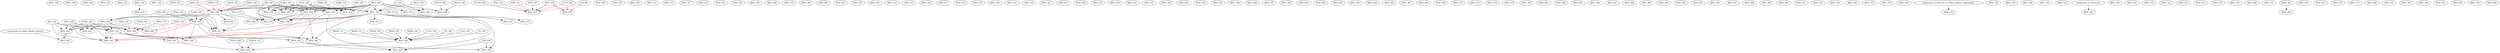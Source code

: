 digraph G {
    BIOL_100;
    BIOL_106;
    BIOL_108;
    BIOL_110;
    BIOL_114;
    BIOL_118;
    edge [color=black];
    BIOL_118 -> BIOL_119;
    BIOL_120;
    BIOL_180;
    edge [color=black];
    BIOL_180 -> BIOL_200;
    B_BIO_180 -> BIOL_200;
    BIO_180 -> BIOL_200;
    TESC_120 -> BIOL_200;
    edge [color=red];
    CHEM_152 -> BIOL_200;
    CHEM_155 -> BIOL_200;
    CHEM_220 -> BIOL_200;
    CHEM_223 -> BIOL_200;
    CHEM_237 -> BIOL_200;
    edge [color=black];
    BIOL_200 -> BIOL_220;
    B_BIO_200 -> BIOL_220;
    BIO_200 -> BIOL_220;
    TESC_130 -> BIOL_220;
    BIOL_250;
    BIOL_280;
    BIOL_293;
    edge [color=black];
    MATH_111 -> BIOL_300;
    MATH_112 -> BIOL_300;
    MATH_120 -> BIOL_300;
    MATH_124 -> BIOL_300;
    MATH_144 -> BIOL_300;
    Q_SCI_190 -> BIOL_300;
    SCI_190 -> BIOL_300;
    Q_SCI_291 -> BIOL_300;
    SCI_291 -> BIOL_300;
    BIOL_302;
    edge [color=black];
    BIOL_180 -> BIOL_305;
    B_BIO_180 -> BIOL_305;
    BIO_180 -> BIOL_305;
    TESC_120 -> BIOL_305;
    BIOL_311;
    BIOL_315;
    BIOL_317;
    BIOL_325;
    BIOL_331;
    edge [color=black];
    BIOL_200 -> BIOL_340;
    edge [color=black];
    BIOL_220 -> BIOL_350;
    B_BIO_220 -> BIOL_350;
    BIO_220 -> BIOL_350;
    TESC_140 -> BIOL_350;
    edge [color=black];
    BIOL_180 -> BIOL_354;
    B_BIO_180 -> BIOL_354;
    BIO_180 -> BIOL_354;
    TESC_120 -> BIOL_354;
    BIO_A_201 -> BIOL_354;
    A_201 -> BIOL_354;
    edge [color=black];
    BIOL_200 -> BIOL_355;
    B_BIO_200 -> BIOL_355;
    BIO_200 -> BIOL_355;
    TESC_130 -> BIOL_355;
    edge [color=black];
    BIOL_180 -> BIOL_356;
    B_BIO_180 -> BIOL_356;
    BIO_180 -> BIOL_356;
    TESC_120 -> BIOL_356;
    BIOL_360;
    BIOL_380;
    edge [color=black];
    BIO_A_201 -> BIOL_385;
    A_201 -> BIOL_385;
    BIOL_180 -> BIOL_385;
    BIOL_394;
    edge [color=black];
    BIOL_350 -> BIOL_396;
    BIOL_354 -> BIOL_396;
    BIOL_355 -> BIOL_396;
    BIOL_356 -> BIOL_396;
    BIOL_399;
    BIOL_400;
    BIOL_401;
    BIOL_402;
    BIOL_403;
    edge [color=black];
    BIOL_220 -> BIOL_404;
    B_BIO_220 -> BIOL_404;
    BIO_220 -> BIOL_404;
    TESC_140 -> BIOL_404;
    edge [color=red];
    CHEM_224 -> BIOL_404;
    CHEM_239 -> BIOL_404;
    edge [color=blue];
    PHYS_115 -> BIOL_404;
    PHYS_122 -> BIOL_404;
    BIOL_405;
    edge [color=black];
    PSYCH_202 -> BIOL_408;
    PSYCH_333 -> BIOL_408;
    BIOL_300 -> BIOL_408;
    BIOL_461 -> BIOL_408;
    edge [color=black];
    BIOL_200 -> BIOL_411;
    B_BIO_200 -> BIOL_411;
    BIO_200 -> BIOL_411;
    TESC_130 -> BIOL_411;
    BIOL_354 -> BIOL_411;
    BIOL_355 -> BIOL_411;
    BIOL_413;
    edge [color=black];
    BIOL_354 -> BIOL_414;
    BIOL_415;
    BIOL_416;
    BIOL_417;
    BIOL_418;
    BIOL_419;
    BIOL_420;
    BIOL_421;
    BIOL_422;
    BIOL_423;
    edge [color=black];
    BIOL_180 -> BIOL_424;
    B_BIO_180 -> BIOL_424;
    BIO_180 -> BIOL_424;
    TESC_120 -> BIOL_424;
    ESRM_201 -> BIOL_424;
    ESRM_162 -> BIOL_424;
    FISH_162 -> BIOL_424;
    edge [color=black];
    BIOL_220 -> BIOL_425;
    B_BIO_220 -> BIOL_425;
    BIO_220 -> BIOL_425;
    TESC_140 -> BIOL_425;
    BIOL_427;
    BIOL_428;
    edge [color=black];
    BIOL_445 -> BIOL_430;
    edge [color=red];
    permission_of_Friday_Harbor_director -> BIOL_430;
    BIOL_432;
    edge [color=black];
    BIOL_356 -> BIOL_433;
    BIOL_472 -> BIOL_433;
    BIOL_180 -> BIOL_433;
    B_BIO_180 -> BIOL_433;
    BIO_180 -> BIOL_433;
    TESC_120 -> BIOL_433;
    BIOL_434;
    BIOL_435;
    BIOL_437;
    BIOL_438;
    BIOL_440;
    edge [color=black];
    BIOL_220 -> BIOL_441;
    B_BIO_220 -> BIOL_441;
    BIO_220 -> BIOL_441;
    TESC_140 -> BIOL_441;
    edge [color=red];
    BIOL_350 -> BIOL_441;
    BIOL_354 -> BIOL_441;
    BIOL_355 -> BIOL_441;
    BIOL_356 -> BIOL_441;
    BIOL_442;
    edge [color=black];
    BIOL_354 -> BIOL_443;
    BIOL_453 -> BIOL_443;
    ESS_100 -> BIOL_443;
    BIOL_444;
    edge [color=black];
    BIOL_220 -> BIOL_445;
    B_BIO_220 -> BIOL_445;
    BIO_220 -> BIOL_445;
    TESC_140 -> BIOL_445;
    edge [color=red];
    BIOL_430 -> BIOL_445;
    edge [color=black];
    BIOL_220 -> BIOL_446;
    edge [color=red];
    BIOL_355 -> BIOL_446;
    edge [color=black];
    BIOL_354 -> BIOL_447;
    ESS_213 -> BIOL_447;
    BIOL_448;
    BIOL_449;
    edge [color=black];
    BIOL_354 -> BIOL_450;
    BIOL_452 -> BIOL_450;
    BIOL_453 -> BIOL_450;
    ESS_100 -> BIOL_450;
    BIOL_451;
    edge [color=black];
    BIOL_180 -> BIOL_452;
    B_BIO_180 -> BIOL_452;
    BIO_180 -> BIOL_452;
    TESC_120 -> BIOL_452;
    edge [color=black];
    BIOL_350 -> BIOL_453;
    BIOL_452 -> BIOL_453;
    BIOL_454;
    BIOL_457;
    edge [color=black];
    PSYCH_200 -> BIOL_458;
    PSYCH_300 -> BIOL_458;
    BIOL_180 -> BIOL_458;
    edge [color=black];
    BIOL_350 -> BIOL_459;
    BIOL_355 -> BIOL_459;
    BIOL_460;
    edge [color=black];
    BIOL_350 -> BIOL_461;
    edge [color=red];
    PHYS_115 -> BIOL_461;
    PHYS_122 -> BIOL_461;
    BIOL_462;
    BIOL_463;
    BIOL_465;
    BIOL_466;
    BIOL_467;
    BIOL_468;
    BIOL_469;
    BIOL_470;
    BIOL_471;
    BIOL_472;
    edge [color=black];
    BIOL_180 -> BIOL_473;
    edge [color=black];
    BIOL_473 -> BIOL_474;
    BIOL_475;
    BIOL_476;
    edge [color=black];
    FISH_250 -> BIOL_477;
    OCEAN_250 -> BIOL_477;
    BIOL_250 -> BIOL_477;
    edge [color=red];
    Q_SCI_381 -> BIOL_477;
    SCI_381 -> BIOL_477;
    STAT_220 -> BIOL_477;
    STAT_311 -> BIOL_477;
    BIOL_478;
    edge [color=black];
    BIOL_250 -> BIOL_479;
    edge [color=red];
    Q_SCI_381 -> BIOL_479;
    SCI_381 -> BIOL_479;
    edge [color=black];
    BIOL_356 -> BIOL_480;
    BIOL_180 -> BIOL_480;
    B_BIO_180 -> BIOL_480;
    BIO_180 -> BIOL_480;
    TESC_120 -> BIOL_480;
    edge [color=black];
    BIOL_180 -> BIOL_481;
    B_BIO_180 -> BIOL_481;
    BIO_180 -> BIOL_481;
    TESC_120 -> BIOL_481;
    edge [color=black];
    BIOL_481 -> BIOL_482;
    BIOL_483;
    BIOL_484;
    BIOL_485;
    BIOL_486;
    BIOL_487;
    BIOL_488;
    BIOL_489;
    BIOL_490;
    BIOL_492;
    BIOL_493;
    BIOL_495;
    BIOL_497;
    BIOL_498;
    BIOL_499;
    BIOL_500;
    BIOL_501;
    BIOL_502;
    BIOL_505;
    BIOL_506;
    BIOL_511;
    BIOL_519;
    BIOL_520;
    edge [color=black];
    permission_of_Director_of_Friday_Harbor_Laboratories -> BIOL_533;
    BIOL_536;
    BIOL_539;
    BIOL_540;
    BIOL_541;
    BIOL_542;
    edge [color=black];
    permission_of_instructor -> BIOL_543;
    BIOL_544;
    BIOL_545;
    BIOL_550;
    BIOL_551;
    BIOL_552;
    BIOL_553;
    BIOL_555;
    BIOL_557;
    BIOL_560;
    BIOL_561;
    BIOL_563;
    edge [color=black];
    BIOL_563 -> BIOL_564;
    BIOL_565;
    BIOL_567;
    BIOL_570;
    BIOL_571;
    BIOL_580;
    BIOL_581;
    BIOL_583;
    BIOL_590;
    BIOL_591;
    BIOL_600;
    BIOL_700;
    BIOL_800;
}
